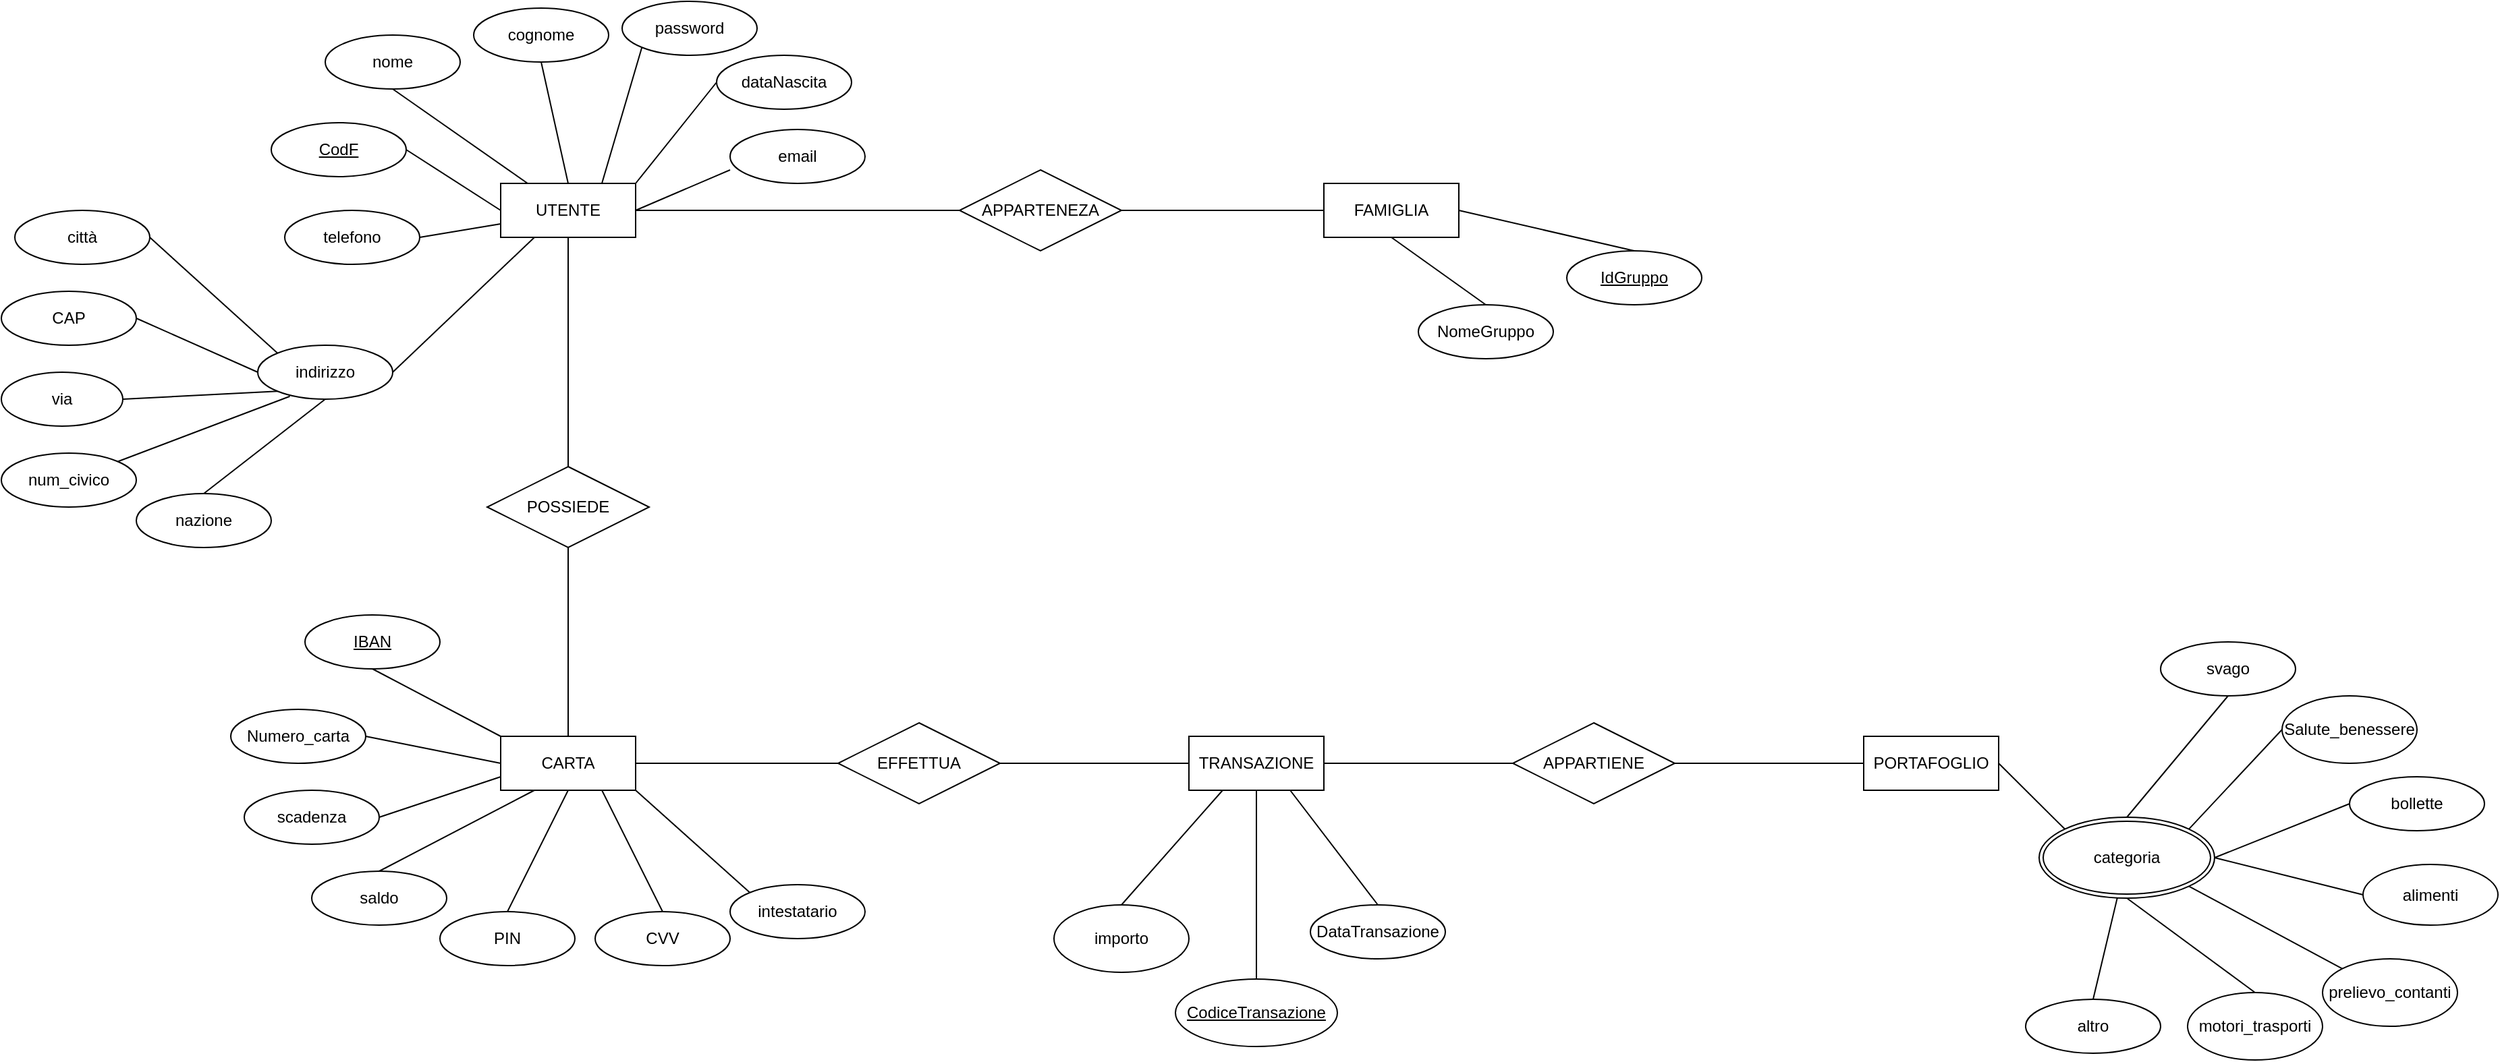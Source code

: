 <mxfile version="22.1.4" type="github">
  <diagram id="R2lEEEUBdFMjLlhIrx00" name="Page-1">
    <mxGraphModel dx="3435" dy="1018" grid="1" gridSize="10" guides="1" tooltips="1" connect="1" arrows="1" fold="1" page="1" pageScale="1" pageWidth="850" pageHeight="1100" math="0" shadow="0" extFonts="Permanent Marker^https://fonts.googleapis.com/css?family=Permanent+Marker">
      <root>
        <mxCell id="0" />
        <mxCell id="1" parent="0" />
        <mxCell id="PxeCh9MpIZ74LcTr3tRD-33" value="UTENTE" style="whiteSpace=wrap;html=1;align=center;rotation=0;" parent="1" vertex="1">
          <mxGeometry x="-1190" y="270" width="100" height="40" as="geometry" />
        </mxCell>
        <mxCell id="PxeCh9MpIZ74LcTr3tRD-34" value="" style="endArrow=none;html=1;rounded=0;entryX=0.5;entryY=1;entryDx=0;entryDy=0;" parent="1" target="PxeCh9MpIZ74LcTr3tRD-35" edge="1">
          <mxGeometry relative="1" as="geometry">
            <mxPoint x="-1170" y="270" as="sourcePoint" />
            <mxPoint x="-1180" y="220" as="targetPoint" />
          </mxGeometry>
        </mxCell>
        <mxCell id="PxeCh9MpIZ74LcTr3tRD-35" value="nome" style="ellipse;whiteSpace=wrap;html=1;align=center;" parent="1" vertex="1">
          <mxGeometry x="-1320" y="160" width="100" height="40" as="geometry" />
        </mxCell>
        <mxCell id="PxeCh9MpIZ74LcTr3tRD-36" value="cognome" style="ellipse;whiteSpace=wrap;html=1;align=center;" parent="1" vertex="1">
          <mxGeometry x="-1210" y="140" width="100" height="40" as="geometry" />
        </mxCell>
        <mxCell id="PxeCh9MpIZ74LcTr3tRD-39" value="" style="endArrow=none;html=1;rounded=0;entryX=0.5;entryY=1;entryDx=0;entryDy=0;exitX=0.5;exitY=0;exitDx=0;exitDy=0;" parent="1" source="PxeCh9MpIZ74LcTr3tRD-33" target="PxeCh9MpIZ74LcTr3tRD-36" edge="1">
          <mxGeometry relative="1" as="geometry">
            <mxPoint x="-1170" y="310" as="sourcePoint" />
            <mxPoint x="-1010" y="310" as="targetPoint" />
          </mxGeometry>
        </mxCell>
        <mxCell id="PxeCh9MpIZ74LcTr3tRD-42" value="" style="endArrow=none;html=1;rounded=0;exitX=1;exitY=0.5;exitDx=0;exitDy=0;entryX=0;entryY=0.5;entryDx=0;entryDy=0;" parent="1" source="PxeCh9MpIZ74LcTr3tRD-114" target="PxeCh9MpIZ74LcTr3tRD-33" edge="1">
          <mxGeometry relative="1" as="geometry">
            <mxPoint x="-1240" y="240" as="sourcePoint" />
            <mxPoint x="-1200" y="320" as="targetPoint" />
          </mxGeometry>
        </mxCell>
        <mxCell id="PxeCh9MpIZ74LcTr3tRD-44" value="telefono" style="ellipse;whiteSpace=wrap;html=1;align=center;" parent="1" vertex="1">
          <mxGeometry x="-1350" y="290" width="100" height="40" as="geometry" />
        </mxCell>
        <mxCell id="PxeCh9MpIZ74LcTr3tRD-45" value="" style="endArrow=none;html=1;rounded=0;exitX=1;exitY=0.5;exitDx=0;exitDy=0;entryX=0;entryY=0.75;entryDx=0;entryDy=0;" parent="1" source="PxeCh9MpIZ74LcTr3tRD-44" target="PxeCh9MpIZ74LcTr3tRD-33" edge="1">
          <mxGeometry relative="1" as="geometry">
            <mxPoint x="-1360" y="320" as="sourcePoint" />
            <mxPoint x="-1200" y="320" as="targetPoint" />
          </mxGeometry>
        </mxCell>
        <mxCell id="PxeCh9MpIZ74LcTr3tRD-47" value="indirizzo" style="ellipse;whiteSpace=wrap;html=1;align=center;" parent="1" vertex="1">
          <mxGeometry x="-1370" y="390" width="100" height="40" as="geometry" />
        </mxCell>
        <mxCell id="PxeCh9MpIZ74LcTr3tRD-48" value="email" style="ellipse;whiteSpace=wrap;html=1;align=center;" parent="1" vertex="1">
          <mxGeometry x="-1020" y="230" width="100" height="40" as="geometry" />
        </mxCell>
        <mxCell id="PxeCh9MpIZ74LcTr3tRD-49" value="password" style="ellipse;whiteSpace=wrap;html=1;align=center;" parent="1" vertex="1">
          <mxGeometry x="-1100" y="135" width="100" height="40" as="geometry" />
        </mxCell>
        <mxCell id="PxeCh9MpIZ74LcTr3tRD-50" value="dataNascita" style="ellipse;whiteSpace=wrap;html=1;align=center;" parent="1" vertex="1">
          <mxGeometry x="-1030" y="175" width="100" height="40" as="geometry" />
        </mxCell>
        <mxCell id="PxeCh9MpIZ74LcTr3tRD-52" value="" style="endArrow=none;html=1;rounded=0;exitX=1;exitY=0.5;exitDx=0;exitDy=0;entryX=0.25;entryY=1;entryDx=0;entryDy=0;" parent="1" source="PxeCh9MpIZ74LcTr3tRD-47" target="PxeCh9MpIZ74LcTr3tRD-33" edge="1">
          <mxGeometry relative="1" as="geometry">
            <mxPoint x="-1300" y="450" as="sourcePoint" />
            <mxPoint x="-1240" y="320" as="targetPoint" />
          </mxGeometry>
        </mxCell>
        <mxCell id="PxeCh9MpIZ74LcTr3tRD-53" value="" style="endArrow=none;html=1;rounded=0;entryX=1;entryY=0.5;entryDx=0;entryDy=0;" parent="1" target="PxeCh9MpIZ74LcTr3tRD-33" edge="1">
          <mxGeometry relative="1" as="geometry">
            <mxPoint x="-1020" y="260" as="sourcePoint" />
            <mxPoint x="-1160" y="310" as="targetPoint" />
          </mxGeometry>
        </mxCell>
        <mxCell id="PxeCh9MpIZ74LcTr3tRD-54" value="" style="endArrow=none;html=1;rounded=0;exitX=1;exitY=0;exitDx=0;exitDy=0;entryX=0;entryY=0.5;entryDx=0;entryDy=0;" parent="1" source="PxeCh9MpIZ74LcTr3tRD-33" target="PxeCh9MpIZ74LcTr3tRD-50" edge="1">
          <mxGeometry relative="1" as="geometry">
            <mxPoint x="-1400" y="320" as="sourcePoint" />
            <mxPoint x="-1240" y="320" as="targetPoint" />
          </mxGeometry>
        </mxCell>
        <mxCell id="PxeCh9MpIZ74LcTr3tRD-55" value="" style="endArrow=none;html=1;rounded=0;exitX=0.75;exitY=0;exitDx=0;exitDy=0;entryX=0;entryY=1;entryDx=0;entryDy=0;" parent="1" source="PxeCh9MpIZ74LcTr3tRD-33" target="PxeCh9MpIZ74LcTr3tRD-49" edge="1">
          <mxGeometry relative="1" as="geometry">
            <mxPoint x="-1400" y="320" as="sourcePoint" />
            <mxPoint x="-1240" y="320" as="targetPoint" />
          </mxGeometry>
        </mxCell>
        <mxCell id="PxeCh9MpIZ74LcTr3tRD-56" value="CARTA" style="whiteSpace=wrap;html=1;align=center;rotation=0;" parent="1" vertex="1">
          <mxGeometry x="-1190" y="680" width="100" height="40" as="geometry" />
        </mxCell>
        <mxCell id="PxeCh9MpIZ74LcTr3tRD-57" value="" style="endArrow=none;html=1;rounded=0;entryX=0.5;entryY=1;entryDx=0;entryDy=0;exitX=0;exitY=0;exitDx=0;exitDy=0;" parent="1" target="PxeCh9MpIZ74LcTr3tRD-117" edge="1" source="PxeCh9MpIZ74LcTr3tRD-56">
          <mxGeometry relative="1" as="geometry">
            <mxPoint x="-1170" y="680" as="sourcePoint" />
            <mxPoint x="-1250" y="600" as="targetPoint" />
          </mxGeometry>
        </mxCell>
        <mxCell id="PxeCh9MpIZ74LcTr3tRD-59" value="intestatario" style="ellipse;whiteSpace=wrap;html=1;align=center;" parent="1" vertex="1">
          <mxGeometry x="-1020" y="790" width="100" height="40" as="geometry" />
        </mxCell>
        <mxCell id="PxeCh9MpIZ74LcTr3tRD-60" value="" style="endArrow=none;html=1;rounded=0;entryX=0;entryY=0;entryDx=0;entryDy=0;exitX=1;exitY=1;exitDx=0;exitDy=0;" parent="1" source="PxeCh9MpIZ74LcTr3tRD-56" target="PxeCh9MpIZ74LcTr3tRD-59" edge="1">
          <mxGeometry relative="1" as="geometry">
            <mxPoint x="-1090" y="700" as="sourcePoint" />
            <mxPoint x="-1010" y="720" as="targetPoint" />
          </mxGeometry>
        </mxCell>
        <mxCell id="PxeCh9MpIZ74LcTr3tRD-61" value="Numero_carta" style="ellipse;whiteSpace=wrap;html=1;align=center;" parent="1" vertex="1">
          <mxGeometry x="-1390" y="660" width="100" height="40" as="geometry" />
        </mxCell>
        <mxCell id="PxeCh9MpIZ74LcTr3tRD-62" value="" style="endArrow=none;html=1;rounded=0;exitX=1;exitY=0.5;exitDx=0;exitDy=0;entryX=0;entryY=0.5;entryDx=0;entryDy=0;" parent="1" source="PxeCh9MpIZ74LcTr3tRD-61" target="PxeCh9MpIZ74LcTr3tRD-56" edge="1">
          <mxGeometry relative="1" as="geometry">
            <mxPoint x="-1360" y="730" as="sourcePoint" />
            <mxPoint x="-1200" y="730" as="targetPoint" />
          </mxGeometry>
        </mxCell>
        <mxCell id="PxeCh9MpIZ74LcTr3tRD-63" value="scadenza" style="ellipse;whiteSpace=wrap;html=1;align=center;" parent="1" vertex="1">
          <mxGeometry x="-1380" y="720" width="100" height="40" as="geometry" />
        </mxCell>
        <mxCell id="PxeCh9MpIZ74LcTr3tRD-64" value="" style="endArrow=none;html=1;rounded=0;exitX=1;exitY=0.5;exitDx=0;exitDy=0;entryX=0;entryY=0.75;entryDx=0;entryDy=0;" parent="1" source="PxeCh9MpIZ74LcTr3tRD-63" target="PxeCh9MpIZ74LcTr3tRD-56" edge="1">
          <mxGeometry relative="1" as="geometry">
            <mxPoint x="-1360" y="730" as="sourcePoint" />
            <mxPoint x="-1200" y="730" as="targetPoint" />
          </mxGeometry>
        </mxCell>
        <mxCell id="PxeCh9MpIZ74LcTr3tRD-65" value="saldo" style="ellipse;whiteSpace=wrap;html=1;align=center;" parent="1" vertex="1">
          <mxGeometry x="-1330" y="780" width="100" height="40" as="geometry" />
        </mxCell>
        <mxCell id="PxeCh9MpIZ74LcTr3tRD-66" value="PIN" style="ellipse;whiteSpace=wrap;html=1;align=center;" parent="1" vertex="1">
          <mxGeometry x="-1235" y="810" width="100" height="40" as="geometry" />
        </mxCell>
        <mxCell id="PxeCh9MpIZ74LcTr3tRD-68" value="CVV" style="ellipse;whiteSpace=wrap;html=1;align=center;" parent="1" vertex="1">
          <mxGeometry x="-1120" y="810" width="100" height="40" as="geometry" />
        </mxCell>
        <mxCell id="PxeCh9MpIZ74LcTr3tRD-69" value="" style="endArrow=none;html=1;rounded=0;exitX=0.5;exitY=0;exitDx=0;exitDy=0;entryX=0.25;entryY=1;entryDx=0;entryDy=0;" parent="1" source="PxeCh9MpIZ74LcTr3tRD-65" target="PxeCh9MpIZ74LcTr3tRD-56" edge="1">
          <mxGeometry relative="1" as="geometry">
            <mxPoint x="-1400" y="730" as="sourcePoint" />
            <mxPoint x="-1240" y="730" as="targetPoint" />
          </mxGeometry>
        </mxCell>
        <mxCell id="PxeCh9MpIZ74LcTr3tRD-70" value="" style="endArrow=none;html=1;rounded=0;entryX=0.5;entryY=1;entryDx=0;entryDy=0;exitX=0.5;exitY=0;exitDx=0;exitDy=0;" parent="1" source="PxeCh9MpIZ74LcTr3tRD-66" target="PxeCh9MpIZ74LcTr3tRD-56" edge="1">
          <mxGeometry relative="1" as="geometry">
            <mxPoint x="-1400" y="730" as="sourcePoint" />
            <mxPoint x="-1240" y="730" as="targetPoint" />
          </mxGeometry>
        </mxCell>
        <mxCell id="PxeCh9MpIZ74LcTr3tRD-71" value="" style="endArrow=none;html=1;rounded=0;exitX=0.75;exitY=1;exitDx=0;exitDy=0;entryX=0.5;entryY=0;entryDx=0;entryDy=0;" parent="1" source="PxeCh9MpIZ74LcTr3tRD-56" target="PxeCh9MpIZ74LcTr3tRD-68" edge="1">
          <mxGeometry relative="1" as="geometry">
            <mxPoint x="-1400" y="730" as="sourcePoint" />
            <mxPoint x="-1240" y="730" as="targetPoint" />
          </mxGeometry>
        </mxCell>
        <mxCell id="PxeCh9MpIZ74LcTr3tRD-90" value="FAMIGLIA" style="whiteSpace=wrap;html=1;align=center;" parent="1" vertex="1">
          <mxGeometry x="-580" y="270" width="100" height="40" as="geometry" />
        </mxCell>
        <mxCell id="PxeCh9MpIZ74LcTr3tRD-91" value="NomeGruppo" style="ellipse;whiteSpace=wrap;html=1;align=center;" parent="1" vertex="1">
          <mxGeometry x="-510" y="360" width="100" height="40" as="geometry" />
        </mxCell>
        <mxCell id="PxeCh9MpIZ74LcTr3tRD-93" value="" style="endArrow=none;html=1;rounded=0;exitX=0.5;exitY=1;exitDx=0;exitDy=0;entryX=0.5;entryY=0;entryDx=0;entryDy=0;" parent="1" source="PxeCh9MpIZ74LcTr3tRD-90" target="PxeCh9MpIZ74LcTr3tRD-91" edge="1">
          <mxGeometry relative="1" as="geometry">
            <mxPoint x="-580" y="460" as="sourcePoint" />
            <mxPoint x="-420" y="460" as="targetPoint" />
          </mxGeometry>
        </mxCell>
        <mxCell id="PxeCh9MpIZ74LcTr3tRD-95" value="" style="endArrow=none;html=1;rounded=0;exitX=1;exitY=0.5;exitDx=0;exitDy=0;entryX=0.5;entryY=0;entryDx=0;entryDy=0;" parent="1" source="PxeCh9MpIZ74LcTr3tRD-90" target="PxeCh9MpIZ74LcTr3tRD-118" edge="1">
          <mxGeometry relative="1" as="geometry">
            <mxPoint x="-420" y="460" as="sourcePoint" />
            <mxPoint x="-360" y="300" as="targetPoint" />
          </mxGeometry>
        </mxCell>
        <mxCell id="PxeCh9MpIZ74LcTr3tRD-96" value="TRANSAZIONE" style="whiteSpace=wrap;html=1;align=center;" parent="1" vertex="1">
          <mxGeometry x="-680" y="680" width="100" height="40" as="geometry" />
        </mxCell>
        <mxCell id="PxeCh9MpIZ74LcTr3tRD-98" value="importo" style="ellipse;whiteSpace=wrap;html=1;align=center;" parent="1" vertex="1">
          <mxGeometry x="-780" y="805" width="100" height="50" as="geometry" />
        </mxCell>
        <mxCell id="PxeCh9MpIZ74LcTr3tRD-99" value="" style="endArrow=none;html=1;rounded=0;entryX=0.5;entryY=0;entryDx=0;entryDy=0;exitX=0.5;exitY=1;exitDx=0;exitDy=0;" parent="1" source="PxeCh9MpIZ74LcTr3tRD-96" target="PxeCh9MpIZ74LcTr3tRD-115" edge="1">
          <mxGeometry relative="1" as="geometry">
            <mxPoint x="-605" y="720" as="sourcePoint" />
            <mxPoint x="-570" y="800" as="targetPoint" />
          </mxGeometry>
        </mxCell>
        <mxCell id="PxeCh9MpIZ74LcTr3tRD-100" value="" style="endArrow=none;html=1;rounded=0;entryX=0.5;entryY=0;entryDx=0;entryDy=0;exitX=0.25;exitY=1;exitDx=0;exitDy=0;" parent="1" source="PxeCh9MpIZ74LcTr3tRD-96" target="PxeCh9MpIZ74LcTr3tRD-98" edge="1">
          <mxGeometry relative="1" as="geometry">
            <mxPoint x="-630" y="720" as="sourcePoint" />
            <mxPoint x="-370" y="900" as="targetPoint" />
          </mxGeometry>
        </mxCell>
        <mxCell id="PxeCh9MpIZ74LcTr3tRD-102" value="DataTransazione" style="ellipse;whiteSpace=wrap;html=1;align=center;" parent="1" vertex="1">
          <mxGeometry x="-590" y="805" width="100" height="40" as="geometry" />
        </mxCell>
        <mxCell id="PxeCh9MpIZ74LcTr3tRD-103" value="" style="endArrow=none;html=1;rounded=0;exitX=0.75;exitY=1;exitDx=0;exitDy=0;entryX=0.5;entryY=0;entryDx=0;entryDy=0;" parent="1" source="PxeCh9MpIZ74LcTr3tRD-96" target="PxeCh9MpIZ74LcTr3tRD-102" edge="1">
          <mxGeometry relative="1" as="geometry">
            <mxPoint x="-1130" y="810" as="sourcePoint" />
            <mxPoint x="-540" y="860" as="targetPoint" />
          </mxGeometry>
        </mxCell>
        <mxCell id="PxeCh9MpIZ74LcTr3tRD-106" value="APPARTENEZA" style="shape=rhombus;perimeter=rhombusPerimeter;whiteSpace=wrap;html=1;align=center;" parent="1" vertex="1">
          <mxGeometry x="-850" y="260" width="120" height="60" as="geometry" />
        </mxCell>
        <mxCell id="PxeCh9MpIZ74LcTr3tRD-107" value="PORTAFOGLIO" style="whiteSpace=wrap;html=1;align=center;" parent="1" vertex="1">
          <mxGeometry x="-180" y="680" width="100" height="40" as="geometry" />
        </mxCell>
        <mxCell id="PxeCh9MpIZ74LcTr3tRD-110" value="" style="endArrow=none;html=1;rounded=0;exitX=1;exitY=0.5;exitDx=0;exitDy=0;entryX=0;entryY=0;entryDx=0;entryDy=0;" parent="1" source="PxeCh9MpIZ74LcTr3tRD-107" target="PxeCh9MpIZ74LcTr3tRD-112" edge="1">
          <mxGeometry relative="1" as="geometry">
            <mxPoint x="-180" y="875" as="sourcePoint" />
            <mxPoint x="-60" y="775" as="targetPoint" />
          </mxGeometry>
        </mxCell>
        <mxCell id="PxeCh9MpIZ74LcTr3tRD-112" value="categoria" style="ellipse;shape=doubleEllipse;margin=3;whiteSpace=wrap;html=1;align=center;" parent="1" vertex="1">
          <mxGeometry x="-50" y="740" width="130" height="60" as="geometry" />
        </mxCell>
        <mxCell id="PxeCh9MpIZ74LcTr3tRD-114" value="CodF" style="ellipse;whiteSpace=wrap;html=1;align=center;fontStyle=4;" parent="1" vertex="1">
          <mxGeometry x="-1360" y="225" width="100" height="40" as="geometry" />
        </mxCell>
        <mxCell id="PxeCh9MpIZ74LcTr3tRD-115" value="CodiceTransazione" style="ellipse;whiteSpace=wrap;html=1;align=center;fontStyle=4;" parent="1" vertex="1">
          <mxGeometry x="-690" y="860" width="120" height="50" as="geometry" />
        </mxCell>
        <mxCell id="PxeCh9MpIZ74LcTr3tRD-117" value="IBAN" style="ellipse;whiteSpace=wrap;html=1;align=center;fontStyle=4;" parent="1" vertex="1">
          <mxGeometry x="-1335" y="590" width="100" height="40" as="geometry" />
        </mxCell>
        <mxCell id="PxeCh9MpIZ74LcTr3tRD-118" value="IdGruppo" style="ellipse;whiteSpace=wrap;html=1;align=center;fontStyle=4;" parent="1" vertex="1">
          <mxGeometry x="-400" y="320" width="100" height="40" as="geometry" />
        </mxCell>
        <mxCell id="PxeCh9MpIZ74LcTr3tRD-119" value="svago" style="ellipse;whiteSpace=wrap;html=1;align=center;" parent="1" vertex="1">
          <mxGeometry x="40" y="610" width="100" height="40" as="geometry" />
        </mxCell>
        <mxCell id="PxeCh9MpIZ74LcTr3tRD-120" value="Salute_benessere" style="ellipse;whiteSpace=wrap;html=1;align=center;" parent="1" vertex="1">
          <mxGeometry x="130" y="650" width="100" height="50" as="geometry" />
        </mxCell>
        <mxCell id="PxeCh9MpIZ74LcTr3tRD-121" value="bollette" style="ellipse;whiteSpace=wrap;html=1;align=center;" parent="1" vertex="1">
          <mxGeometry x="180" y="710" width="100" height="40" as="geometry" />
        </mxCell>
        <mxCell id="PxeCh9MpIZ74LcTr3tRD-122" value="alimenti" style="ellipse;whiteSpace=wrap;html=1;align=center;" parent="1" vertex="1">
          <mxGeometry x="190" y="775" width="100" height="45" as="geometry" />
        </mxCell>
        <mxCell id="PxeCh9MpIZ74LcTr3tRD-123" value="altro" style="ellipse;whiteSpace=wrap;html=1;align=center;" parent="1" vertex="1">
          <mxGeometry x="-60" y="875" width="100" height="40" as="geometry" />
        </mxCell>
        <mxCell id="PxeCh9MpIZ74LcTr3tRD-124" value="motori_trasporti" style="ellipse;whiteSpace=wrap;html=1;align=center;" parent="1" vertex="1">
          <mxGeometry x="60" y="870" width="100" height="50" as="geometry" />
        </mxCell>
        <mxCell id="PxeCh9MpIZ74LcTr3tRD-126" value="prelievo_contanti" style="ellipse;whiteSpace=wrap;html=1;align=center;" parent="1" vertex="1">
          <mxGeometry x="160" y="845" width="100" height="50" as="geometry" />
        </mxCell>
        <mxCell id="PxeCh9MpIZ74LcTr3tRD-127" value="" style="endArrow=none;html=1;rounded=0;exitX=0.5;exitY=1;exitDx=0;exitDy=0;entryX=0.5;entryY=0;entryDx=0;entryDy=0;" parent="1" source="PxeCh9MpIZ74LcTr3tRD-119" target="PxeCh9MpIZ74LcTr3tRD-112" edge="1">
          <mxGeometry relative="1" as="geometry">
            <mxPoint y="630" as="sourcePoint" />
            <mxPoint x="160" y="630" as="targetPoint" />
          </mxGeometry>
        </mxCell>
        <mxCell id="PxeCh9MpIZ74LcTr3tRD-128" value="" style="endArrow=none;html=1;rounded=0;exitX=1;exitY=0;exitDx=0;exitDy=0;entryX=0;entryY=0.5;entryDx=0;entryDy=0;" parent="1" source="PxeCh9MpIZ74LcTr3tRD-112" target="PxeCh9MpIZ74LcTr3tRD-120" edge="1">
          <mxGeometry relative="1" as="geometry">
            <mxPoint y="630" as="sourcePoint" />
            <mxPoint x="160" y="630" as="targetPoint" />
          </mxGeometry>
        </mxCell>
        <mxCell id="PxeCh9MpIZ74LcTr3tRD-129" value="" style="endArrow=none;html=1;rounded=0;exitX=1;exitY=0.5;exitDx=0;exitDy=0;entryX=0;entryY=0.5;entryDx=0;entryDy=0;" parent="1" source="PxeCh9MpIZ74LcTr3tRD-112" target="PxeCh9MpIZ74LcTr3tRD-121" edge="1">
          <mxGeometry relative="1" as="geometry">
            <mxPoint y="630" as="sourcePoint" />
            <mxPoint x="160" y="630" as="targetPoint" />
          </mxGeometry>
        </mxCell>
        <mxCell id="PxeCh9MpIZ74LcTr3tRD-130" value="" style="endArrow=none;html=1;rounded=0;exitX=1;exitY=0.5;exitDx=0;exitDy=0;entryX=0;entryY=0.5;entryDx=0;entryDy=0;" parent="1" source="PxeCh9MpIZ74LcTr3tRD-112" target="PxeCh9MpIZ74LcTr3tRD-122" edge="1">
          <mxGeometry relative="1" as="geometry">
            <mxPoint y="630" as="sourcePoint" />
            <mxPoint x="160" y="630" as="targetPoint" />
          </mxGeometry>
        </mxCell>
        <mxCell id="PxeCh9MpIZ74LcTr3tRD-132" value="" style="endArrow=none;html=1;rounded=0;exitX=1;exitY=1;exitDx=0;exitDy=0;entryX=0;entryY=0;entryDx=0;entryDy=0;" parent="1" source="PxeCh9MpIZ74LcTr3tRD-112" target="PxeCh9MpIZ74LcTr3tRD-126" edge="1">
          <mxGeometry relative="1" as="geometry">
            <mxPoint y="630" as="sourcePoint" />
            <mxPoint x="160" y="630" as="targetPoint" />
          </mxGeometry>
        </mxCell>
        <mxCell id="PxeCh9MpIZ74LcTr3tRD-133" value="" style="endArrow=none;html=1;rounded=0;exitX=0.5;exitY=1;exitDx=0;exitDy=0;entryX=0.5;entryY=0;entryDx=0;entryDy=0;" parent="1" source="PxeCh9MpIZ74LcTr3tRD-112" target="PxeCh9MpIZ74LcTr3tRD-124" edge="1">
          <mxGeometry relative="1" as="geometry">
            <mxPoint y="630" as="sourcePoint" />
            <mxPoint x="160" y="630" as="targetPoint" />
          </mxGeometry>
        </mxCell>
        <mxCell id="PxeCh9MpIZ74LcTr3tRD-135" value="nazione" style="ellipse;whiteSpace=wrap;html=1;align=center;" parent="1" vertex="1">
          <mxGeometry x="-1460" y="500" width="100" height="40" as="geometry" />
        </mxCell>
        <mxCell id="PxeCh9MpIZ74LcTr3tRD-136" value="città" style="ellipse;whiteSpace=wrap;html=1;align=center;" parent="1" vertex="1">
          <mxGeometry x="-1550" y="290" width="100" height="40" as="geometry" />
        </mxCell>
        <mxCell id="PxeCh9MpIZ74LcTr3tRD-137" value="CAP" style="ellipse;whiteSpace=wrap;html=1;align=center;" parent="1" vertex="1">
          <mxGeometry x="-1560" y="350" width="100" height="40" as="geometry" />
        </mxCell>
        <mxCell id="PxeCh9MpIZ74LcTr3tRD-138" value="via" style="ellipse;whiteSpace=wrap;html=1;align=center;" parent="1" vertex="1">
          <mxGeometry x="-1560" y="410" width="90" height="40" as="geometry" />
        </mxCell>
        <mxCell id="PxeCh9MpIZ74LcTr3tRD-139" value="" style="endArrow=none;html=1;rounded=0;exitX=0.5;exitY=0;exitDx=0;exitDy=0;" parent="1" source="PxeCh9MpIZ74LcTr3tRD-135" edge="1">
          <mxGeometry relative="1" as="geometry">
            <mxPoint x="-1270" y="520" as="sourcePoint" />
            <mxPoint x="-1320" y="430" as="targetPoint" />
          </mxGeometry>
        </mxCell>
        <mxCell id="PxeCh9MpIZ74LcTr3tRD-140" value="" style="endArrow=none;html=1;rounded=0;exitX=0;exitY=0;exitDx=0;exitDy=0;entryX=1;entryY=0.5;entryDx=0;entryDy=0;" parent="1" source="PxeCh9MpIZ74LcTr3tRD-47" target="PxeCh9MpIZ74LcTr3tRD-136" edge="1">
          <mxGeometry relative="1" as="geometry">
            <mxPoint x="-1509" y="469" as="sourcePoint" />
            <mxPoint x="-1410" y="350" as="targetPoint" />
          </mxGeometry>
        </mxCell>
        <mxCell id="PxeCh9MpIZ74LcTr3tRD-141" value="" style="endArrow=none;html=1;rounded=0;exitX=0;exitY=0.5;exitDx=0;exitDy=0;entryX=1;entryY=0.5;entryDx=0;entryDy=0;" parent="1" source="PxeCh9MpIZ74LcTr3tRD-47" target="PxeCh9MpIZ74LcTr3tRD-137" edge="1">
          <mxGeometry relative="1" as="geometry">
            <mxPoint x="-1490" y="490" as="sourcePoint" />
            <mxPoint x="-1410" y="350" as="targetPoint" />
          </mxGeometry>
        </mxCell>
        <mxCell id="PxeCh9MpIZ74LcTr3tRD-142" value="" style="endArrow=none;html=1;rounded=0;exitX=0;exitY=1;exitDx=0;exitDy=0;entryX=1;entryY=0.5;entryDx=0;entryDy=0;" parent="1" source="PxeCh9MpIZ74LcTr3tRD-47" target="PxeCh9MpIZ74LcTr3tRD-138" edge="1">
          <mxGeometry relative="1" as="geometry">
            <mxPoint x="-1509" y="511" as="sourcePoint" />
            <mxPoint x="-1445" y="410" as="targetPoint" />
          </mxGeometry>
        </mxCell>
        <mxCell id="PxeCh9MpIZ74LcTr3tRD-143" value="" style="endArrow=none;html=1;rounded=0;exitX=0.238;exitY=0.947;exitDx=0;exitDy=0;exitPerimeter=0;" parent="1" source="PxeCh9MpIZ74LcTr3tRD-47" target="PxeCh9MpIZ74LcTr3tRD-145" edge="1">
          <mxGeometry relative="1" as="geometry">
            <mxPoint x="-1555" y="520" as="sourcePoint" />
            <mxPoint x="-1360" y="430" as="targetPoint" />
          </mxGeometry>
        </mxCell>
        <mxCell id="PxeCh9MpIZ74LcTr3tRD-145" value="num_civico" style="ellipse;whiteSpace=wrap;html=1;align=center;" parent="1" vertex="1">
          <mxGeometry x="-1560" y="470" width="100" height="40" as="geometry" />
        </mxCell>
        <mxCell id="4aNmiWq_8aErb1ZWAT7Z-3" value="POSSIEDE" style="shape=rhombus;perimeter=rhombusPerimeter;whiteSpace=wrap;html=1;align=center;" vertex="1" parent="1">
          <mxGeometry x="-1200" y="480" width="120" height="60" as="geometry" />
        </mxCell>
        <mxCell id="4aNmiWq_8aErb1ZWAT7Z-4" value="" style="endArrow=none;html=1;rounded=0;entryX=0.5;entryY=1;entryDx=0;entryDy=0;exitX=0.5;exitY=0;exitDx=0;exitDy=0;" edge="1" parent="1" source="4aNmiWq_8aErb1ZWAT7Z-3" target="PxeCh9MpIZ74LcTr3tRD-33">
          <mxGeometry relative="1" as="geometry">
            <mxPoint x="-1190" y="540" as="sourcePoint" />
            <mxPoint x="-1030" y="540" as="targetPoint" />
          </mxGeometry>
        </mxCell>
        <mxCell id="4aNmiWq_8aErb1ZWAT7Z-5" value="" style="endArrow=none;html=1;rounded=0;exitX=0.5;exitY=0;exitDx=0;exitDy=0;entryX=0.5;entryY=1;entryDx=0;entryDy=0;" edge="1" parent="1" source="PxeCh9MpIZ74LcTr3tRD-56" target="4aNmiWq_8aErb1ZWAT7Z-3">
          <mxGeometry relative="1" as="geometry">
            <mxPoint x="-1190" y="540" as="sourcePoint" />
            <mxPoint x="-1030" y="540" as="targetPoint" />
          </mxGeometry>
        </mxCell>
        <mxCell id="4aNmiWq_8aErb1ZWAT7Z-8" value="" style="endArrow=none;html=1;rounded=0;exitX=1;exitY=0.5;exitDx=0;exitDy=0;entryX=0;entryY=0.5;entryDx=0;entryDy=0;" edge="1" parent="1" source="PxeCh9MpIZ74LcTr3tRD-33" target="PxeCh9MpIZ74LcTr3tRD-106">
          <mxGeometry relative="1" as="geometry">
            <mxPoint x="-900" y="330" as="sourcePoint" />
            <mxPoint x="-740" y="330" as="targetPoint" />
          </mxGeometry>
        </mxCell>
        <mxCell id="4aNmiWq_8aErb1ZWAT7Z-9" value="" style="endArrow=none;html=1;rounded=0;entryX=0;entryY=0.5;entryDx=0;entryDy=0;exitX=1;exitY=0.5;exitDx=0;exitDy=0;" edge="1" parent="1" source="PxeCh9MpIZ74LcTr3tRD-106" target="PxeCh9MpIZ74LcTr3tRD-90">
          <mxGeometry relative="1" as="geometry">
            <mxPoint x="-820" y="270" as="sourcePoint" />
            <mxPoint x="-660" y="270" as="targetPoint" />
          </mxGeometry>
        </mxCell>
        <mxCell id="4aNmiWq_8aErb1ZWAT7Z-10" value="EFFETTUA" style="shape=rhombus;perimeter=rhombusPerimeter;whiteSpace=wrap;html=1;align=center;" vertex="1" parent="1">
          <mxGeometry x="-940" y="670" width="120" height="60" as="geometry" />
        </mxCell>
        <mxCell id="4aNmiWq_8aErb1ZWAT7Z-11" value="" style="endArrow=none;html=1;rounded=0;exitX=1;exitY=0.5;exitDx=0;exitDy=0;entryX=0;entryY=0.5;entryDx=0;entryDy=0;" edge="1" parent="1" source="PxeCh9MpIZ74LcTr3tRD-56" target="4aNmiWq_8aErb1ZWAT7Z-10">
          <mxGeometry relative="1" as="geometry">
            <mxPoint x="-920" y="610" as="sourcePoint" />
            <mxPoint x="-760" y="610" as="targetPoint" />
          </mxGeometry>
        </mxCell>
        <mxCell id="4aNmiWq_8aErb1ZWAT7Z-12" value="" style="endArrow=none;html=1;rounded=0;exitX=1;exitY=0.5;exitDx=0;exitDy=0;entryX=0;entryY=0.5;entryDx=0;entryDy=0;" edge="1" parent="1" source="4aNmiWq_8aErb1ZWAT7Z-10" target="PxeCh9MpIZ74LcTr3tRD-96">
          <mxGeometry relative="1" as="geometry">
            <mxPoint x="-950" y="610" as="sourcePoint" />
            <mxPoint x="-790" y="610" as="targetPoint" />
          </mxGeometry>
        </mxCell>
        <mxCell id="4aNmiWq_8aErb1ZWAT7Z-13" value="APPARTIENE" style="shape=rhombus;perimeter=rhombusPerimeter;whiteSpace=wrap;html=1;align=center;" vertex="1" parent="1">
          <mxGeometry x="-440" y="670" width="120" height="60" as="geometry" />
        </mxCell>
        <mxCell id="4aNmiWq_8aErb1ZWAT7Z-16" value="" style="endArrow=none;html=1;rounded=0;exitX=0.5;exitY=0;exitDx=0;exitDy=0;" edge="1" parent="1" source="PxeCh9MpIZ74LcTr3tRD-123" target="PxeCh9MpIZ74LcTr3tRD-112">
          <mxGeometry relative="1" as="geometry">
            <mxPoint x="-260" y="780" as="sourcePoint" />
            <mxPoint x="-100" y="780" as="targetPoint" />
          </mxGeometry>
        </mxCell>
        <mxCell id="4aNmiWq_8aErb1ZWAT7Z-17" value="" style="endArrow=none;html=1;rounded=0;exitX=1;exitY=0.5;exitDx=0;exitDy=0;entryX=0;entryY=0.5;entryDx=0;entryDy=0;" edge="1" parent="1" source="4aNmiWq_8aErb1ZWAT7Z-13" target="PxeCh9MpIZ74LcTr3tRD-107">
          <mxGeometry relative="1" as="geometry">
            <mxPoint x="-330" y="780" as="sourcePoint" />
            <mxPoint x="-170" y="780" as="targetPoint" />
          </mxGeometry>
        </mxCell>
        <mxCell id="4aNmiWq_8aErb1ZWAT7Z-18" value="" style="endArrow=none;html=1;rounded=0;exitX=1;exitY=0.5;exitDx=0;exitDy=0;entryX=0;entryY=0.5;entryDx=0;entryDy=0;" edge="1" parent="1" source="PxeCh9MpIZ74LcTr3tRD-96" target="4aNmiWq_8aErb1ZWAT7Z-13">
          <mxGeometry relative="1" as="geometry">
            <mxPoint x="-500" y="780" as="sourcePoint" />
            <mxPoint x="-340" y="780" as="targetPoint" />
          </mxGeometry>
        </mxCell>
      </root>
    </mxGraphModel>
  </diagram>
</mxfile>
